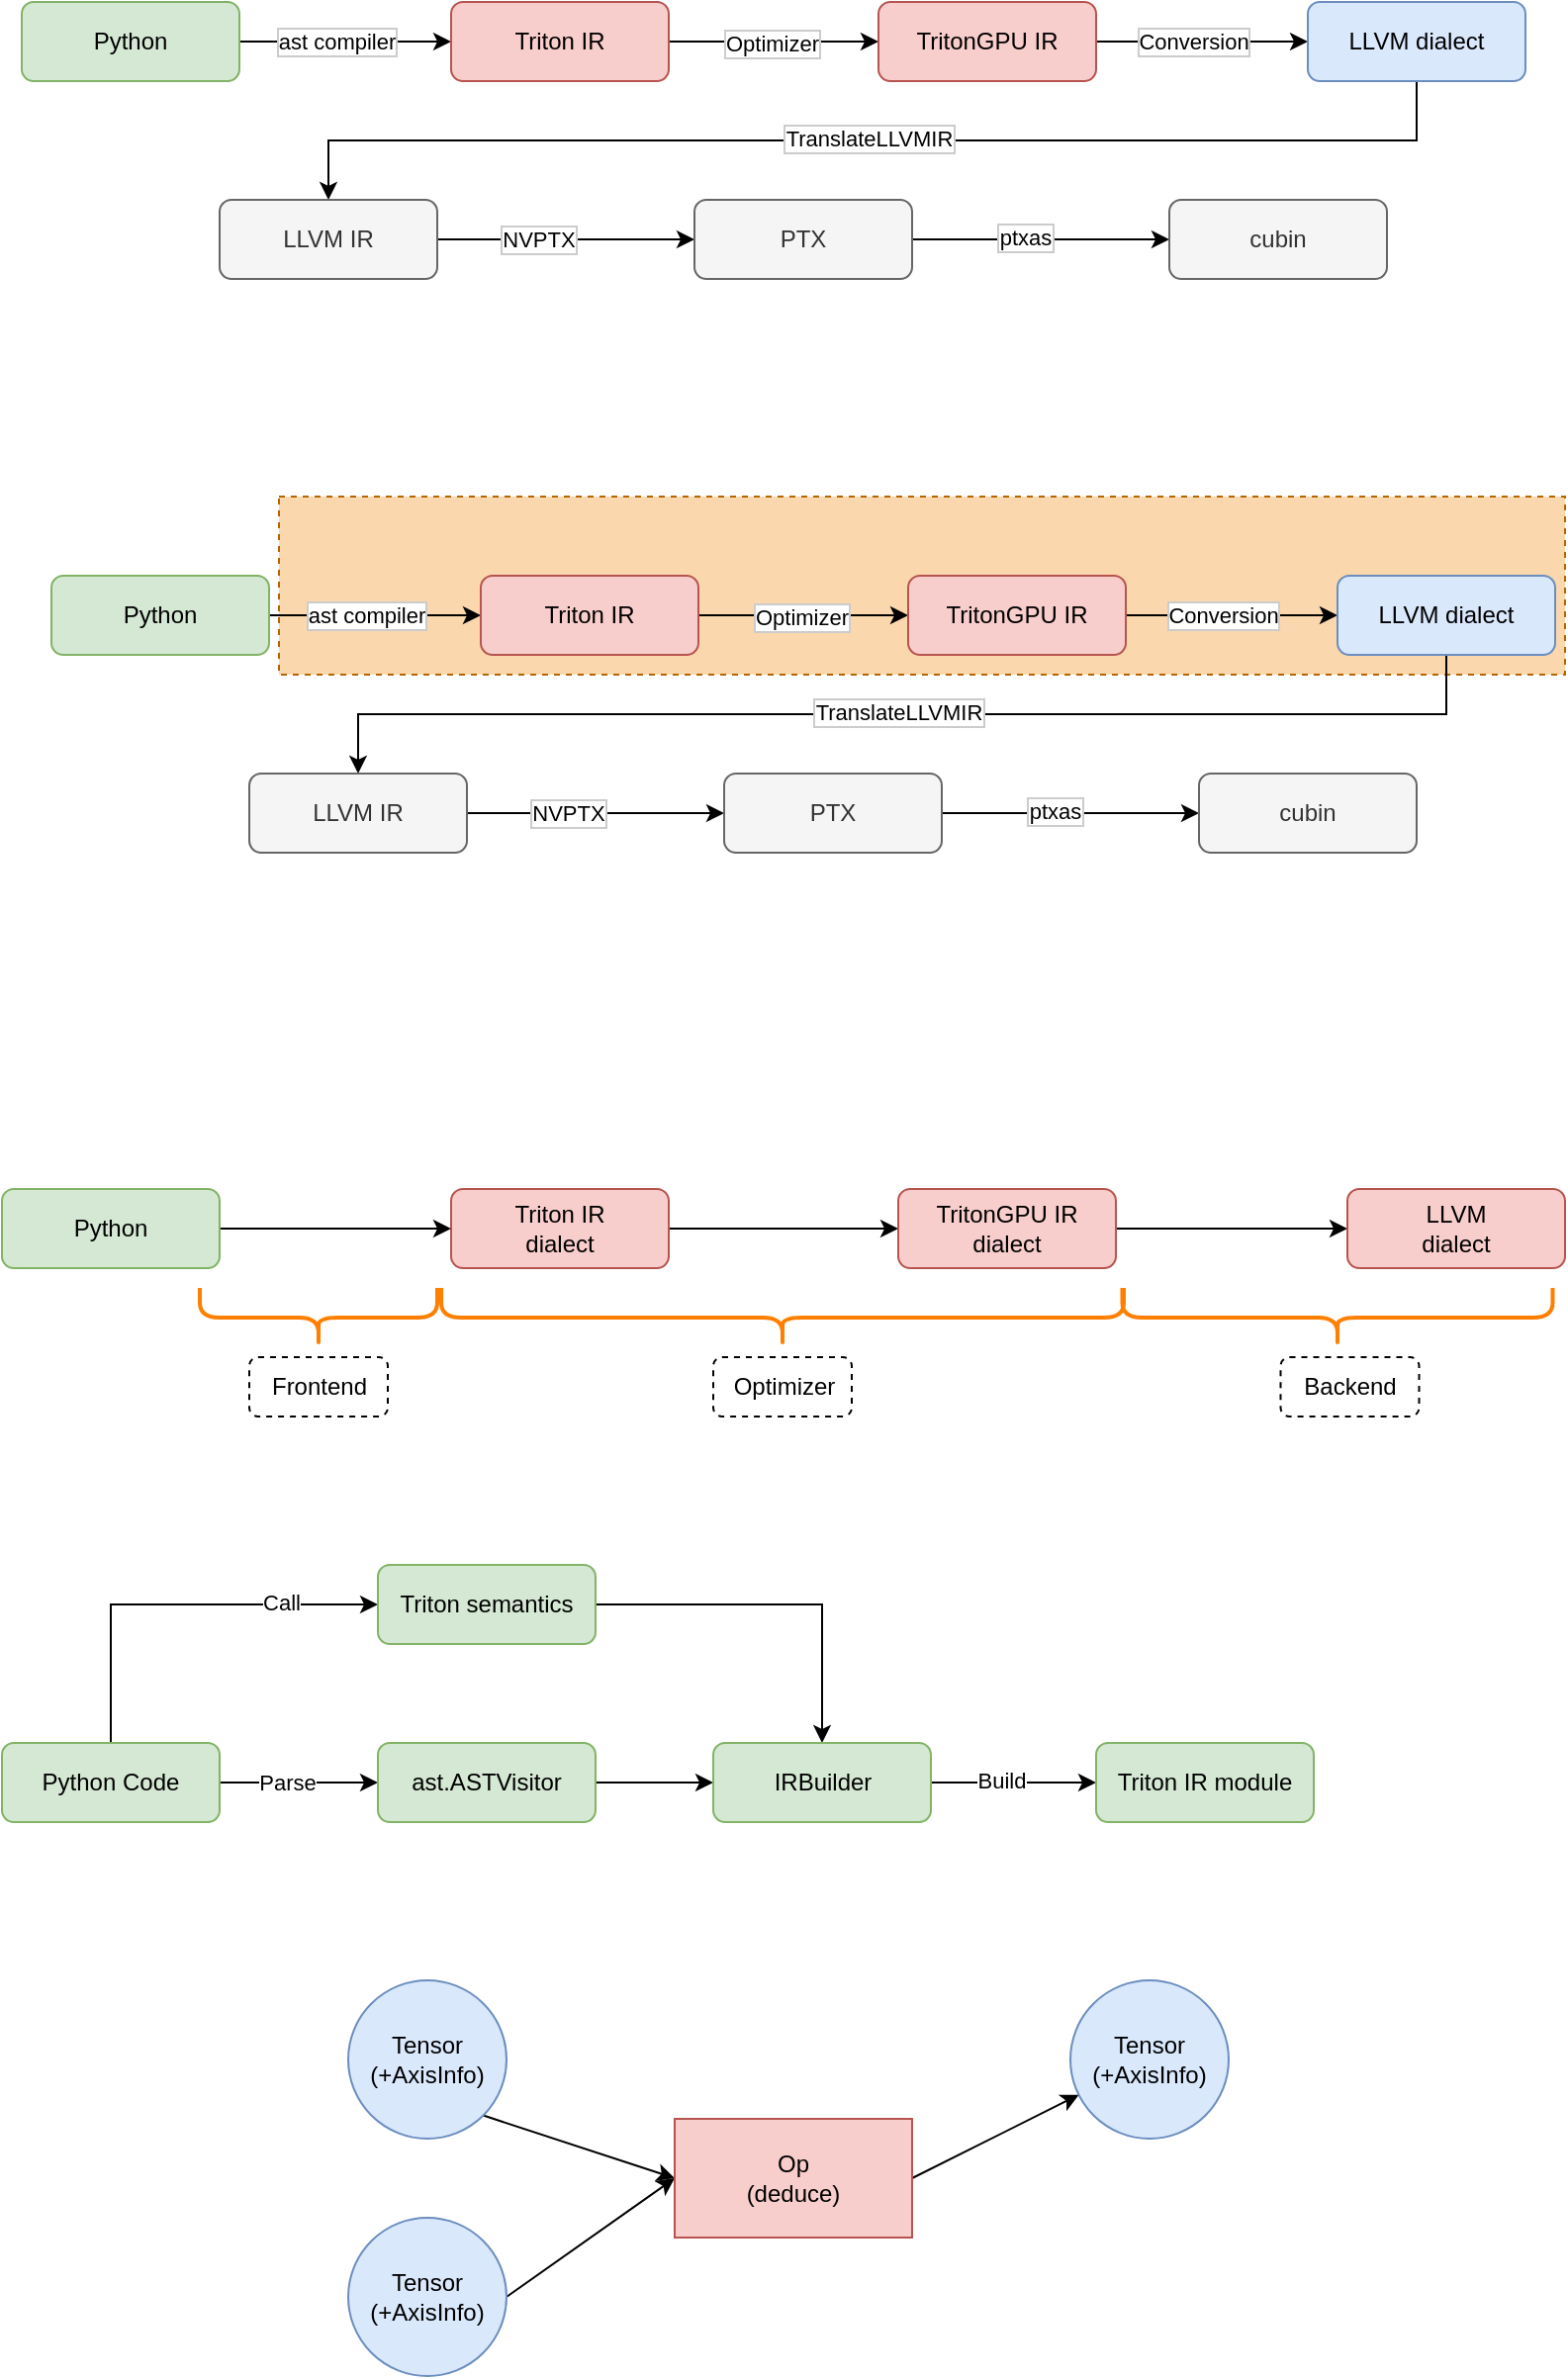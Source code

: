 <mxfile version="20.6.0" type="github">
  <diagram id="nCMCtI_0fGmXLX7nTU4V" name="第 1 页">
    <mxGraphModel dx="926" dy="809" grid="1" gridSize="10" guides="1" tooltips="1" connect="1" arrows="1" fold="1" page="1" pageScale="1" pageWidth="827" pageHeight="1169" math="0" shadow="0">
      <root>
        <mxCell id="0" />
        <mxCell id="1" parent="0" />
        <mxCell id="FMdcrydQJysGpQUzG1MX-52" value="" style="rounded=0;whiteSpace=wrap;html=1;labelBorderColor=#CCCCCC;dashed=1;strokeColor=#b46504;fillColor=#fad7ac;" parent="1" vertex="1">
          <mxGeometry x="140" y="380" width="650" height="90" as="geometry" />
        </mxCell>
        <mxCell id="FMdcrydQJysGpQUzG1MX-5" value="" style="edgeStyle=orthogonalEdgeStyle;rounded=0;orthogonalLoop=1;jettySize=auto;html=1;" parent="1" source="_bKhbQ4zFmAfNgiu8Np8-1" target="_bKhbQ4zFmAfNgiu8Np8-2" edge="1">
          <mxGeometry relative="1" as="geometry" />
        </mxCell>
        <mxCell id="FMdcrydQJysGpQUzG1MX-26" value="ast compiler" style="edgeLabel;html=1;align=center;verticalAlign=middle;resizable=0;points=[];labelBorderColor=#CCCCCC;" parent="FMdcrydQJysGpQUzG1MX-5" vertex="1" connectable="0">
          <mxGeometry x="-0.14" relative="1" as="geometry">
            <mxPoint x="3" as="offset" />
          </mxGeometry>
        </mxCell>
        <mxCell id="_bKhbQ4zFmAfNgiu8Np8-1" value="Python" style="rounded=1;whiteSpace=wrap;html=1;fillColor=#d5e8d4;strokeColor=#82b366;" parent="1" vertex="1">
          <mxGeometry x="10" y="130" width="110" height="40" as="geometry" />
        </mxCell>
        <mxCell id="FMdcrydQJysGpQUzG1MX-6" value="" style="edgeStyle=orthogonalEdgeStyle;rounded=0;orthogonalLoop=1;jettySize=auto;html=1;" parent="1" source="_bKhbQ4zFmAfNgiu8Np8-2" target="_bKhbQ4zFmAfNgiu8Np8-3" edge="1">
          <mxGeometry relative="1" as="geometry" />
        </mxCell>
        <mxCell id="FMdcrydQJysGpQUzG1MX-27" value="Optimizer" style="edgeLabel;html=1;align=center;verticalAlign=middle;resizable=0;points=[];labelBorderColor=#CCCCCC;" parent="FMdcrydQJysGpQUzG1MX-6" vertex="1" connectable="0">
          <mxGeometry x="-0.019" y="-1" relative="1" as="geometry">
            <mxPoint as="offset" />
          </mxGeometry>
        </mxCell>
        <mxCell id="_bKhbQ4zFmAfNgiu8Np8-2" value="Triton IR" style="rounded=1;whiteSpace=wrap;html=1;fillColor=#f8cecc;strokeColor=#b85450;" parent="1" vertex="1">
          <mxGeometry x="227" y="130" width="110" height="40" as="geometry" />
        </mxCell>
        <mxCell id="FMdcrydQJysGpQUzG1MX-7" value="" style="edgeStyle=orthogonalEdgeStyle;rounded=0;orthogonalLoop=1;jettySize=auto;html=1;" parent="1" source="_bKhbQ4zFmAfNgiu8Np8-3" target="Wp2HzmDEKK12YRUkGRcB-1" edge="1">
          <mxGeometry relative="1" as="geometry" />
        </mxCell>
        <mxCell id="FMdcrydQJysGpQUzG1MX-28" value="Conversion" style="edgeLabel;html=1;align=center;verticalAlign=middle;resizable=0;points=[];labelBorderColor=#CCCCCC;" parent="FMdcrydQJysGpQUzG1MX-7" vertex="1" connectable="0">
          <mxGeometry x="-0.084" relative="1" as="geometry">
            <mxPoint as="offset" />
          </mxGeometry>
        </mxCell>
        <mxCell id="_bKhbQ4zFmAfNgiu8Np8-3" value="TritonGPU IR" style="rounded=1;whiteSpace=wrap;html=1;fillColor=#f8cecc;strokeColor=#b85450;" parent="1" vertex="1">
          <mxGeometry x="443" y="130" width="110" height="40" as="geometry" />
        </mxCell>
        <mxCell id="FMdcrydQJysGpQUzG1MX-8" style="edgeStyle=orthogonalEdgeStyle;rounded=0;orthogonalLoop=1;jettySize=auto;html=1;exitX=0.5;exitY=1;exitDx=0;exitDy=0;entryX=0.5;entryY=0;entryDx=0;entryDy=0;" parent="1" source="Wp2HzmDEKK12YRUkGRcB-1" target="Wp2HzmDEKK12YRUkGRcB-2" edge="1">
          <mxGeometry relative="1" as="geometry" />
        </mxCell>
        <mxCell id="FMdcrydQJysGpQUzG1MX-29" value="TranslateLLVMIR" style="edgeLabel;html=1;align=center;verticalAlign=middle;resizable=0;points=[];labelBorderColor=#CCCCCC;" parent="FMdcrydQJysGpQUzG1MX-8" vertex="1" connectable="0">
          <mxGeometry x="0.007" y="-1" relative="1" as="geometry">
            <mxPoint as="offset" />
          </mxGeometry>
        </mxCell>
        <mxCell id="Wp2HzmDEKK12YRUkGRcB-1" value="LLVM dialect" style="rounded=1;whiteSpace=wrap;html=1;fillColor=#dae8fc;strokeColor=#6c8ebf;" parent="1" vertex="1">
          <mxGeometry x="660" y="130" width="110" height="40" as="geometry" />
        </mxCell>
        <mxCell id="FMdcrydQJysGpQUzG1MX-9" value="" style="edgeStyle=orthogonalEdgeStyle;rounded=0;orthogonalLoop=1;jettySize=auto;html=1;" parent="1" source="Wp2HzmDEKK12YRUkGRcB-2" target="Wp2HzmDEKK12YRUkGRcB-3" edge="1">
          <mxGeometry relative="1" as="geometry" />
        </mxCell>
        <mxCell id="FMdcrydQJysGpQUzG1MX-30" value="NVPTX" style="edgeLabel;html=1;align=center;verticalAlign=middle;resizable=0;points=[];labelBorderColor=#CCCCCC;" parent="FMdcrydQJysGpQUzG1MX-9" vertex="1" connectable="0">
          <mxGeometry x="-0.215" relative="1" as="geometry">
            <mxPoint as="offset" />
          </mxGeometry>
        </mxCell>
        <mxCell id="Wp2HzmDEKK12YRUkGRcB-2" value="LLVM IR" style="rounded=1;whiteSpace=wrap;html=1;fillColor=#f5f5f5;fontColor=#333333;strokeColor=#666666;" parent="1" vertex="1">
          <mxGeometry x="110" y="230" width="110" height="40" as="geometry" />
        </mxCell>
        <mxCell id="FMdcrydQJysGpQUzG1MX-10" value="" style="edgeStyle=orthogonalEdgeStyle;rounded=0;orthogonalLoop=1;jettySize=auto;html=1;" parent="1" source="Wp2HzmDEKK12YRUkGRcB-3" target="Wp2HzmDEKK12YRUkGRcB-4" edge="1">
          <mxGeometry relative="1" as="geometry" />
        </mxCell>
        <mxCell id="FMdcrydQJysGpQUzG1MX-31" value="ptxas" style="edgeLabel;html=1;align=center;verticalAlign=middle;resizable=0;points=[];labelBorderColor=#CCCCCC;" parent="FMdcrydQJysGpQUzG1MX-10" vertex="1" connectable="0">
          <mxGeometry x="-0.123" y="1" relative="1" as="geometry">
            <mxPoint as="offset" />
          </mxGeometry>
        </mxCell>
        <mxCell id="Wp2HzmDEKK12YRUkGRcB-3" value="PTX" style="rounded=1;whiteSpace=wrap;html=1;fillColor=#f5f5f5;fontColor=#333333;strokeColor=#666666;" parent="1" vertex="1">
          <mxGeometry x="350" y="230" width="110" height="40" as="geometry" />
        </mxCell>
        <mxCell id="Wp2HzmDEKK12YRUkGRcB-4" value="cubin" style="rounded=1;whiteSpace=wrap;html=1;fillColor=#f5f5f5;fontColor=#333333;strokeColor=#666666;" parent="1" vertex="1">
          <mxGeometry x="590" y="230" width="110" height="40" as="geometry" />
        </mxCell>
        <mxCell id="FMdcrydQJysGpQUzG1MX-33" value="" style="edgeStyle=orthogonalEdgeStyle;rounded=0;orthogonalLoop=1;jettySize=auto;html=1;" parent="1" source="FMdcrydQJysGpQUzG1MX-35" target="FMdcrydQJysGpQUzG1MX-38" edge="1">
          <mxGeometry relative="1" as="geometry" />
        </mxCell>
        <mxCell id="FMdcrydQJysGpQUzG1MX-34" value="ast compiler" style="edgeLabel;html=1;align=center;verticalAlign=middle;resizable=0;points=[];labelBorderColor=#CCCCCC;" parent="FMdcrydQJysGpQUzG1MX-33" vertex="1" connectable="0">
          <mxGeometry x="-0.14" relative="1" as="geometry">
            <mxPoint x="3" as="offset" />
          </mxGeometry>
        </mxCell>
        <mxCell id="FMdcrydQJysGpQUzG1MX-35" value="Python" style="rounded=1;whiteSpace=wrap;html=1;fillColor=#d5e8d4;strokeColor=#82b366;" parent="1" vertex="1">
          <mxGeometry x="25" y="420" width="110" height="40" as="geometry" />
        </mxCell>
        <mxCell id="FMdcrydQJysGpQUzG1MX-36" value="" style="edgeStyle=orthogonalEdgeStyle;rounded=0;orthogonalLoop=1;jettySize=auto;html=1;" parent="1" source="FMdcrydQJysGpQUzG1MX-38" target="FMdcrydQJysGpQUzG1MX-41" edge="1">
          <mxGeometry relative="1" as="geometry" />
        </mxCell>
        <mxCell id="FMdcrydQJysGpQUzG1MX-37" value="Optimizer" style="edgeLabel;html=1;align=center;verticalAlign=middle;resizable=0;points=[];labelBorderColor=#CCCCCC;" parent="FMdcrydQJysGpQUzG1MX-36" vertex="1" connectable="0">
          <mxGeometry x="-0.019" y="-1" relative="1" as="geometry">
            <mxPoint as="offset" />
          </mxGeometry>
        </mxCell>
        <mxCell id="FMdcrydQJysGpQUzG1MX-38" value="Triton IR" style="rounded=1;whiteSpace=wrap;html=1;fillColor=#f8cecc;strokeColor=#b85450;" parent="1" vertex="1">
          <mxGeometry x="242" y="420" width="110" height="40" as="geometry" />
        </mxCell>
        <mxCell id="FMdcrydQJysGpQUzG1MX-39" value="" style="edgeStyle=orthogonalEdgeStyle;rounded=0;orthogonalLoop=1;jettySize=auto;html=1;" parent="1" source="FMdcrydQJysGpQUzG1MX-41" target="FMdcrydQJysGpQUzG1MX-44" edge="1">
          <mxGeometry relative="1" as="geometry" />
        </mxCell>
        <mxCell id="FMdcrydQJysGpQUzG1MX-40" value="Conversion" style="edgeLabel;html=1;align=center;verticalAlign=middle;resizable=0;points=[];labelBorderColor=#CCCCCC;" parent="FMdcrydQJysGpQUzG1MX-39" vertex="1" connectable="0">
          <mxGeometry x="-0.084" relative="1" as="geometry">
            <mxPoint as="offset" />
          </mxGeometry>
        </mxCell>
        <mxCell id="FMdcrydQJysGpQUzG1MX-41" value="TritonGPU IR" style="rounded=1;whiteSpace=wrap;html=1;fillColor=#f8cecc;strokeColor=#b85450;" parent="1" vertex="1">
          <mxGeometry x="458" y="420" width="110" height="40" as="geometry" />
        </mxCell>
        <mxCell id="FMdcrydQJysGpQUzG1MX-42" style="edgeStyle=orthogonalEdgeStyle;rounded=0;orthogonalLoop=1;jettySize=auto;html=1;exitX=0.5;exitY=1;exitDx=0;exitDy=0;entryX=0.5;entryY=0;entryDx=0;entryDy=0;" parent="1" source="FMdcrydQJysGpQUzG1MX-44" target="FMdcrydQJysGpQUzG1MX-47" edge="1">
          <mxGeometry relative="1" as="geometry" />
        </mxCell>
        <mxCell id="FMdcrydQJysGpQUzG1MX-43" value="TranslateLLVMIR" style="edgeLabel;html=1;align=center;verticalAlign=middle;resizable=0;points=[];labelBorderColor=#CCCCCC;" parent="FMdcrydQJysGpQUzG1MX-42" vertex="1" connectable="0">
          <mxGeometry x="0.007" y="-1" relative="1" as="geometry">
            <mxPoint as="offset" />
          </mxGeometry>
        </mxCell>
        <mxCell id="FMdcrydQJysGpQUzG1MX-44" value="LLVM dialect" style="rounded=1;whiteSpace=wrap;html=1;fillColor=#dae8fc;strokeColor=#6c8ebf;" parent="1" vertex="1">
          <mxGeometry x="675" y="420" width="110" height="40" as="geometry" />
        </mxCell>
        <mxCell id="FMdcrydQJysGpQUzG1MX-45" value="" style="edgeStyle=orthogonalEdgeStyle;rounded=0;orthogonalLoop=1;jettySize=auto;html=1;" parent="1" source="FMdcrydQJysGpQUzG1MX-47" target="FMdcrydQJysGpQUzG1MX-50" edge="1">
          <mxGeometry relative="1" as="geometry" />
        </mxCell>
        <mxCell id="FMdcrydQJysGpQUzG1MX-46" value="NVPTX" style="edgeLabel;html=1;align=center;verticalAlign=middle;resizable=0;points=[];labelBorderColor=#CCCCCC;" parent="FMdcrydQJysGpQUzG1MX-45" vertex="1" connectable="0">
          <mxGeometry x="-0.215" relative="1" as="geometry">
            <mxPoint as="offset" />
          </mxGeometry>
        </mxCell>
        <mxCell id="FMdcrydQJysGpQUzG1MX-47" value="LLVM IR" style="rounded=1;whiteSpace=wrap;html=1;fillColor=#f5f5f5;fontColor=#333333;strokeColor=#666666;" parent="1" vertex="1">
          <mxGeometry x="125" y="520" width="110" height="40" as="geometry" />
        </mxCell>
        <mxCell id="FMdcrydQJysGpQUzG1MX-48" value="" style="edgeStyle=orthogonalEdgeStyle;rounded=0;orthogonalLoop=1;jettySize=auto;html=1;" parent="1" source="FMdcrydQJysGpQUzG1MX-50" target="FMdcrydQJysGpQUzG1MX-51" edge="1">
          <mxGeometry relative="1" as="geometry" />
        </mxCell>
        <mxCell id="FMdcrydQJysGpQUzG1MX-49" value="ptxas" style="edgeLabel;html=1;align=center;verticalAlign=middle;resizable=0;points=[];labelBorderColor=#CCCCCC;" parent="FMdcrydQJysGpQUzG1MX-48" vertex="1" connectable="0">
          <mxGeometry x="-0.123" y="1" relative="1" as="geometry">
            <mxPoint as="offset" />
          </mxGeometry>
        </mxCell>
        <mxCell id="FMdcrydQJysGpQUzG1MX-50" value="PTX" style="rounded=1;whiteSpace=wrap;html=1;fillColor=#f5f5f5;fontColor=#333333;strokeColor=#666666;" parent="1" vertex="1">
          <mxGeometry x="365" y="520" width="110" height="40" as="geometry" />
        </mxCell>
        <mxCell id="FMdcrydQJysGpQUzG1MX-51" value="cubin" style="rounded=1;whiteSpace=wrap;html=1;fillColor=#f5f5f5;fontColor=#333333;strokeColor=#666666;" parent="1" vertex="1">
          <mxGeometry x="605" y="520" width="110" height="40" as="geometry" />
        </mxCell>
        <mxCell id="FMdcrydQJysGpQUzG1MX-59" style="edgeStyle=orthogonalEdgeStyle;rounded=0;orthogonalLoop=1;jettySize=auto;html=1;exitX=1;exitY=0.5;exitDx=0;exitDy=0;entryX=0;entryY=0.5;entryDx=0;entryDy=0;" parent="1" source="FMdcrydQJysGpQUzG1MX-53" target="FMdcrydQJysGpQUzG1MX-55" edge="1">
          <mxGeometry relative="1" as="geometry" />
        </mxCell>
        <mxCell id="FMdcrydQJysGpQUzG1MX-53" value="Triton IR&lt;br&gt;dialect" style="rounded=1;whiteSpace=wrap;html=1;fillColor=#f8cecc;strokeColor=#b85450;" parent="1" vertex="1">
          <mxGeometry x="227" y="730" width="110" height="40" as="geometry" />
        </mxCell>
        <mxCell id="FMdcrydQJysGpQUzG1MX-58" style="edgeStyle=orthogonalEdgeStyle;rounded=0;orthogonalLoop=1;jettySize=auto;html=1;exitX=1;exitY=0.5;exitDx=0;exitDy=0;" parent="1" source="FMdcrydQJysGpQUzG1MX-54" target="FMdcrydQJysGpQUzG1MX-53" edge="1">
          <mxGeometry relative="1" as="geometry" />
        </mxCell>
        <mxCell id="FMdcrydQJysGpQUzG1MX-54" value="Python" style="rounded=1;whiteSpace=wrap;html=1;fillColor=#d5e8d4;strokeColor=#82b366;" parent="1" vertex="1">
          <mxGeometry y="730" width="110" height="40" as="geometry" />
        </mxCell>
        <mxCell id="FMdcrydQJysGpQUzG1MX-60" style="edgeStyle=orthogonalEdgeStyle;rounded=0;orthogonalLoop=1;jettySize=auto;html=1;exitX=1;exitY=0.5;exitDx=0;exitDy=0;" parent="1" source="FMdcrydQJysGpQUzG1MX-55" target="FMdcrydQJysGpQUzG1MX-56" edge="1">
          <mxGeometry relative="1" as="geometry" />
        </mxCell>
        <mxCell id="FMdcrydQJysGpQUzG1MX-55" value="TritonGPU IR&lt;br&gt;dialect" style="rounded=1;whiteSpace=wrap;html=1;fillColor=#f8cecc;strokeColor=#b85450;" parent="1" vertex="1">
          <mxGeometry x="453" y="730" width="110" height="40" as="geometry" />
        </mxCell>
        <mxCell id="FMdcrydQJysGpQUzG1MX-56" value="LLVM&lt;br&gt;dialect" style="rounded=1;whiteSpace=wrap;html=1;fillColor=#f8cecc;strokeColor=#b85450;" parent="1" vertex="1">
          <mxGeometry x="680" y="730" width="110" height="40" as="geometry" />
        </mxCell>
        <mxCell id="FMdcrydQJysGpQUzG1MX-61" value="" style="shape=curlyBracket;whiteSpace=wrap;html=1;rounded=1;labelPosition=left;verticalLabelPosition=middle;align=right;verticalAlign=middle;labelBorderColor=#CCCCCC;strokeColor=#FF8000;rotation=-90;strokeWidth=2;" parent="1" vertex="1">
          <mxGeometry x="145" y="735" width="30" height="120" as="geometry" />
        </mxCell>
        <mxCell id="FMdcrydQJysGpQUzG1MX-62" value="" style="shape=curlyBracket;whiteSpace=wrap;html=1;rounded=1;labelPosition=left;verticalLabelPosition=middle;align=right;verticalAlign=middle;labelBorderColor=#CCCCCC;strokeColor=#FF8000;rotation=-90;strokeWidth=2;" parent="1" vertex="1">
          <mxGeometry x="379.5" y="622.5" width="30" height="345" as="geometry" />
        </mxCell>
        <mxCell id="FMdcrydQJysGpQUzG1MX-63" value="" style="shape=curlyBracket;whiteSpace=wrap;html=1;rounded=1;labelPosition=left;verticalLabelPosition=middle;align=right;verticalAlign=middle;labelBorderColor=#CCCCCC;strokeColor=#FF8000;rotation=-90;strokeWidth=2;" parent="1" vertex="1">
          <mxGeometry x="660" y="686.25" width="30" height="217.5" as="geometry" />
        </mxCell>
        <mxCell id="FMdcrydQJysGpQUzG1MX-64" value="Frontend" style="text;html=1;align=center;verticalAlign=middle;resizable=0;points=[];autosize=1;strokeColor=default;fillColor=none;rounded=1;dashed=1;" parent="1" vertex="1">
          <mxGeometry x="125" y="815" width="70" height="30" as="geometry" />
        </mxCell>
        <mxCell id="FMdcrydQJysGpQUzG1MX-65" value="Optimizer" style="text;html=1;align=center;verticalAlign=middle;resizable=0;points=[];autosize=1;strokeColor=default;fillColor=none;rounded=1;dashed=1;" parent="1" vertex="1">
          <mxGeometry x="359.5" y="815" width="70" height="30" as="geometry" />
        </mxCell>
        <mxCell id="FMdcrydQJysGpQUzG1MX-66" value="Backend" style="text;html=1;align=center;verticalAlign=middle;resizable=0;points=[];autosize=1;strokeColor=default;fillColor=none;rounded=1;dashed=1;" parent="1" vertex="1">
          <mxGeometry x="646.25" y="815" width="70" height="30" as="geometry" />
        </mxCell>
        <mxCell id="FMdcrydQJysGpQUzG1MX-72" style="edgeStyle=orthogonalEdgeStyle;rounded=0;orthogonalLoop=1;jettySize=auto;html=1;exitX=1;exitY=0.5;exitDx=0;exitDy=0;" parent="1" source="FMdcrydQJysGpQUzG1MX-67" target="FMdcrydQJysGpQUzG1MX-68" edge="1">
          <mxGeometry relative="1" as="geometry" />
        </mxCell>
        <mxCell id="FMdcrydQJysGpQUzG1MX-81" value="Parse" style="edgeLabel;html=1;align=center;verticalAlign=middle;resizable=0;points=[];" parent="FMdcrydQJysGpQUzG1MX-72" vertex="1" connectable="0">
          <mxGeometry x="-0.15" relative="1" as="geometry">
            <mxPoint as="offset" />
          </mxGeometry>
        </mxCell>
        <mxCell id="FMdcrydQJysGpQUzG1MX-74" style="edgeStyle=orthogonalEdgeStyle;rounded=0;orthogonalLoop=1;jettySize=auto;html=1;exitX=0.5;exitY=0;exitDx=0;exitDy=0;entryX=0;entryY=0.5;entryDx=0;entryDy=0;" parent="1" source="FMdcrydQJysGpQUzG1MX-67" target="FMdcrydQJysGpQUzG1MX-69" edge="1">
          <mxGeometry relative="1" as="geometry" />
        </mxCell>
        <mxCell id="FMdcrydQJysGpQUzG1MX-80" value="Call" style="edgeLabel;html=1;align=center;verticalAlign=middle;resizable=0;points=[];" parent="FMdcrydQJysGpQUzG1MX-74" vertex="1" connectable="0">
          <mxGeometry x="0.102" y="1" relative="1" as="geometry">
            <mxPoint x="43" as="offset" />
          </mxGeometry>
        </mxCell>
        <mxCell id="FMdcrydQJysGpQUzG1MX-67" value="Python Code" style="rounded=1;whiteSpace=wrap;html=1;fillColor=#d5e8d4;strokeColor=#82b366;" parent="1" vertex="1">
          <mxGeometry y="1010" width="110" height="40" as="geometry" />
        </mxCell>
        <mxCell id="FMdcrydQJysGpQUzG1MX-75" style="edgeStyle=orthogonalEdgeStyle;rounded=0;orthogonalLoop=1;jettySize=auto;html=1;exitX=1;exitY=0.5;exitDx=0;exitDy=0;entryX=0;entryY=0.5;entryDx=0;entryDy=0;" parent="1" source="FMdcrydQJysGpQUzG1MX-68" target="FMdcrydQJysGpQUzG1MX-70" edge="1">
          <mxGeometry relative="1" as="geometry" />
        </mxCell>
        <mxCell id="FMdcrydQJysGpQUzG1MX-68" value="ast.ASTVisitor" style="rounded=1;whiteSpace=wrap;html=1;fillColor=#d5e8d4;strokeColor=#82b366;" parent="1" vertex="1">
          <mxGeometry x="190" y="1010" width="110" height="40" as="geometry" />
        </mxCell>
        <mxCell id="FMdcrydQJysGpQUzG1MX-77" style="edgeStyle=orthogonalEdgeStyle;rounded=0;orthogonalLoop=1;jettySize=auto;html=1;exitX=1;exitY=0.5;exitDx=0;exitDy=0;entryX=0.5;entryY=0;entryDx=0;entryDy=0;" parent="1" source="FMdcrydQJysGpQUzG1MX-69" target="FMdcrydQJysGpQUzG1MX-70" edge="1">
          <mxGeometry relative="1" as="geometry" />
        </mxCell>
        <mxCell id="FMdcrydQJysGpQUzG1MX-69" value="Triton semantics" style="rounded=1;whiteSpace=wrap;html=1;fillColor=#d5e8d4;strokeColor=#82b366;" parent="1" vertex="1">
          <mxGeometry x="190" y="920" width="110" height="40" as="geometry" />
        </mxCell>
        <mxCell id="FMdcrydQJysGpQUzG1MX-78" style="edgeStyle=orthogonalEdgeStyle;rounded=0;orthogonalLoop=1;jettySize=auto;html=1;exitX=1;exitY=0.5;exitDx=0;exitDy=0;entryX=0;entryY=0.5;entryDx=0;entryDy=0;" parent="1" source="FMdcrydQJysGpQUzG1MX-70" target="FMdcrydQJysGpQUzG1MX-71" edge="1">
          <mxGeometry relative="1" as="geometry" />
        </mxCell>
        <mxCell id="FMdcrydQJysGpQUzG1MX-82" value="Build" style="edgeLabel;html=1;align=center;verticalAlign=middle;resizable=0;points=[];" parent="FMdcrydQJysGpQUzG1MX-78" vertex="1" connectable="0">
          <mxGeometry x="-0.19" y="1" relative="1" as="geometry">
            <mxPoint x="1" as="offset" />
          </mxGeometry>
        </mxCell>
        <mxCell id="FMdcrydQJysGpQUzG1MX-70" value="IRBuilder" style="rounded=1;whiteSpace=wrap;html=1;fillColor=#d5e8d4;strokeColor=#82b366;" parent="1" vertex="1">
          <mxGeometry x="359.5" y="1010" width="110" height="40" as="geometry" />
        </mxCell>
        <mxCell id="FMdcrydQJysGpQUzG1MX-71" value="Triton IR module" style="rounded=1;whiteSpace=wrap;html=1;fillColor=#d5e8d4;strokeColor=#82b366;" parent="1" vertex="1">
          <mxGeometry x="553" y="1010" width="110" height="40" as="geometry" />
        </mxCell>
        <mxCell id="st0g-KWMMvHup6LqEksJ-5" style="rounded=0;orthogonalLoop=1;jettySize=auto;html=1;exitX=1;exitY=1;exitDx=0;exitDy=0;entryX=0;entryY=0.5;entryDx=0;entryDy=0;" edge="1" parent="1" source="st0g-KWMMvHup6LqEksJ-1" target="st0g-KWMMvHup6LqEksJ-3">
          <mxGeometry relative="1" as="geometry" />
        </mxCell>
        <mxCell id="st0g-KWMMvHup6LqEksJ-1" value="Tensor&lt;br&gt;(+AxisInfo)" style="ellipse;whiteSpace=wrap;html=1;aspect=fixed;fillColor=#dae8fc;strokeColor=#6c8ebf;" vertex="1" parent="1">
          <mxGeometry x="175" y="1130" width="80" height="80" as="geometry" />
        </mxCell>
        <mxCell id="st0g-KWMMvHup6LqEksJ-7" style="edgeStyle=none;rounded=0;orthogonalLoop=1;jettySize=auto;html=1;exitX=1;exitY=0.5;exitDx=0;exitDy=0;entryX=0;entryY=0.5;entryDx=0;entryDy=0;" edge="1" parent="1" source="st0g-KWMMvHup6LqEksJ-2" target="st0g-KWMMvHup6LqEksJ-3">
          <mxGeometry relative="1" as="geometry" />
        </mxCell>
        <mxCell id="st0g-KWMMvHup6LqEksJ-2" value="Tensor&lt;br&gt;(+AxisInfo)" style="ellipse;whiteSpace=wrap;html=1;aspect=fixed;fillColor=#dae8fc;strokeColor=#6c8ebf;" vertex="1" parent="1">
          <mxGeometry x="175" y="1250" width="80" height="80" as="geometry" />
        </mxCell>
        <mxCell id="st0g-KWMMvHup6LqEksJ-8" style="edgeStyle=none;rounded=0;orthogonalLoop=1;jettySize=auto;html=1;exitX=1;exitY=0.5;exitDx=0;exitDy=0;" edge="1" parent="1" source="st0g-KWMMvHup6LqEksJ-3" target="st0g-KWMMvHup6LqEksJ-4">
          <mxGeometry relative="1" as="geometry" />
        </mxCell>
        <mxCell id="st0g-KWMMvHup6LqEksJ-3" value="Op&lt;br&gt;(deduce)" style="rounded=0;whiteSpace=wrap;html=1;fillColor=#f8cecc;strokeColor=#b85450;" vertex="1" parent="1">
          <mxGeometry x="340" y="1200" width="120" height="60" as="geometry" />
        </mxCell>
        <mxCell id="st0g-KWMMvHup6LqEksJ-4" value="Tensor&lt;br&gt;(+AxisInfo)" style="ellipse;whiteSpace=wrap;html=1;aspect=fixed;fillColor=#dae8fc;strokeColor=#6c8ebf;" vertex="1" parent="1">
          <mxGeometry x="540" y="1130" width="80" height="80" as="geometry" />
        </mxCell>
      </root>
    </mxGraphModel>
  </diagram>
</mxfile>
